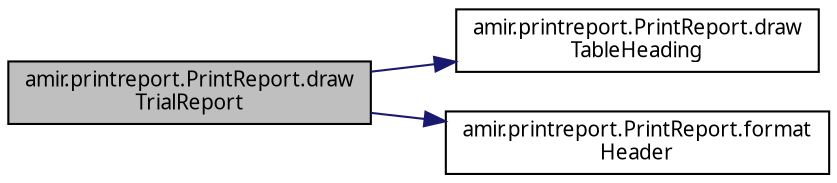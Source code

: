 digraph "amir.printreport.PrintReport.drawTrialReport"
{
 // LATEX_PDF_SIZE
  edge [fontname="FreeSans.ttf",fontsize="10",labelfontname="FreeSans.ttf",labelfontsize="10"];
  node [fontname="FreeSans.ttf",fontsize="10",shape=record];
  rankdir="LR";
  Node1 [label="amir.printreport.PrintReport.draw\lTrialReport",height=0.2,width=0.4,color="black", fillcolor="grey75", style="filled", fontcolor="black",tooltip=" "];
  Node1 -> Node2 [color="midnightblue",fontsize="10",style="solid",fontname="FreeSans.ttf"];
  Node2 [label="amir.printreport.PrintReport.draw\lTableHeading",height=0.2,width=0.4,color="black", fillcolor="white", style="filled",URL="$classamir_1_1printreport_1_1_print_report.html#a3b59b7655d2c50607e9fdef53422cb8c",tooltip=" "];
  Node1 -> Node3 [color="midnightblue",fontsize="10",style="solid",fontname="FreeSans.ttf"];
  Node3 [label="amir.printreport.PrintReport.format\lHeader",height=0.2,width=0.4,color="black", fillcolor="white", style="filled",URL="$classamir_1_1printreport_1_1_print_report.html#a80946d22123283a98c831600416c9d8d",tooltip=" "];
}
